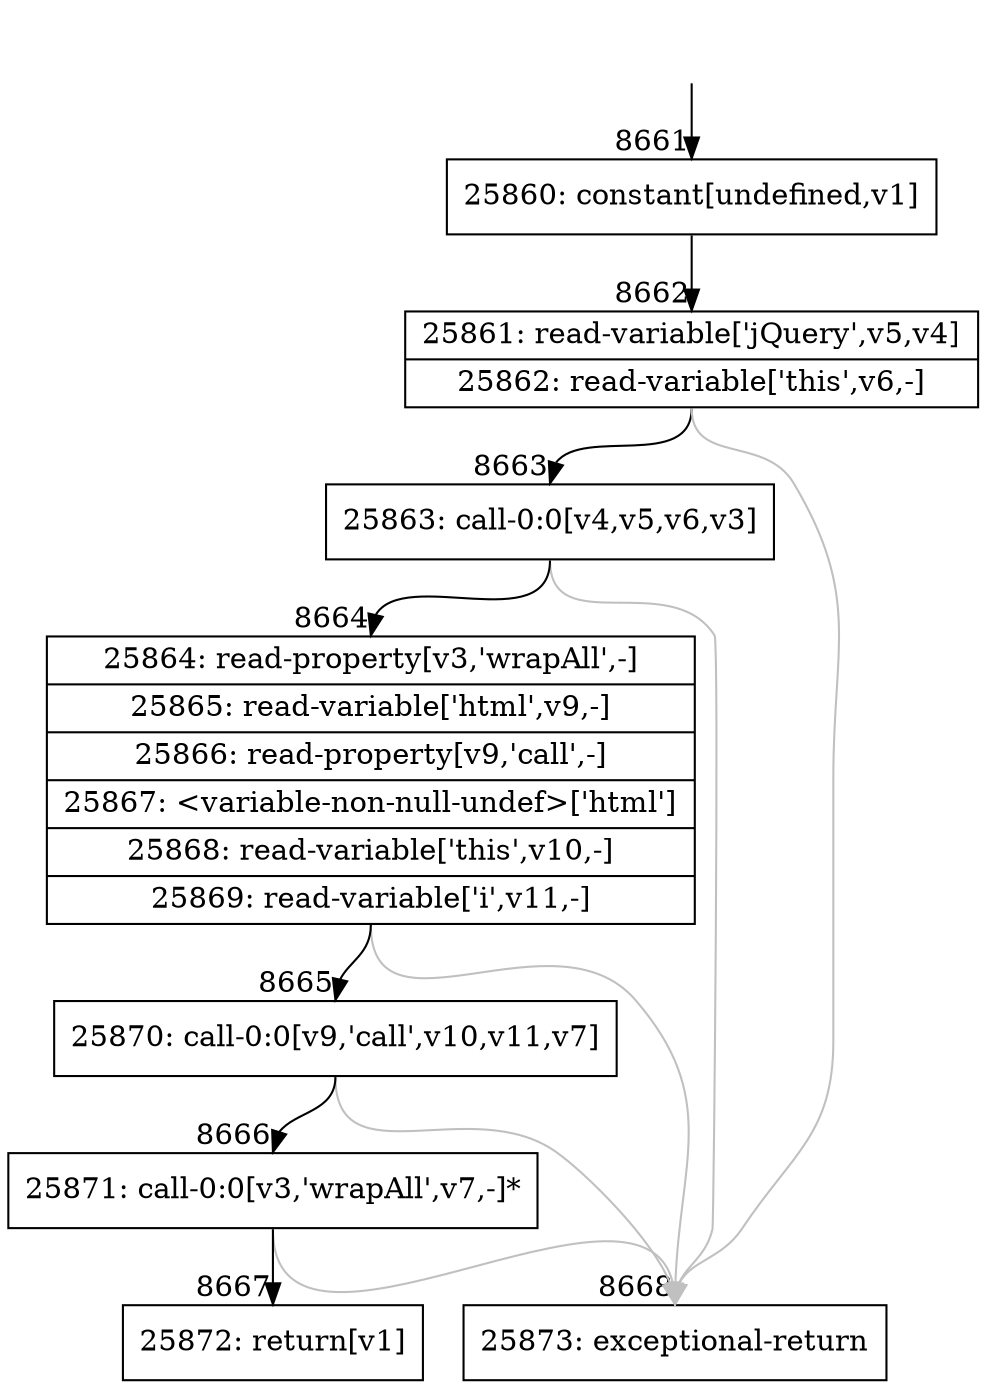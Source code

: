digraph {
rankdir="TD"
BB_entry529[shape=none,label=""];
BB_entry529 -> BB8661 [tailport=s, headport=n, headlabel="    8661"]
BB8661 [shape=record label="{25860: constant[undefined,v1]}" ] 
BB8661 -> BB8662 [tailport=s, headport=n, headlabel="      8662"]
BB8662 [shape=record label="{25861: read-variable['jQuery',v5,v4]|25862: read-variable['this',v6,-]}" ] 
BB8662 -> BB8663 [tailport=s, headport=n, headlabel="      8663"]
BB8662 -> BB8668 [tailport=s, headport=n, color=gray, headlabel="      8668"]
BB8663 [shape=record label="{25863: call-0:0[v4,v5,v6,v3]}" ] 
BB8663 -> BB8664 [tailport=s, headport=n, headlabel="      8664"]
BB8663 -> BB8668 [tailport=s, headport=n, color=gray]
BB8664 [shape=record label="{25864: read-property[v3,'wrapAll',-]|25865: read-variable['html',v9,-]|25866: read-property[v9,'call',-]|25867: \<variable-non-null-undef\>['html']|25868: read-variable['this',v10,-]|25869: read-variable['i',v11,-]}" ] 
BB8664 -> BB8665 [tailport=s, headport=n, headlabel="      8665"]
BB8664 -> BB8668 [tailport=s, headport=n, color=gray]
BB8665 [shape=record label="{25870: call-0:0[v9,'call',v10,v11,v7]}" ] 
BB8665 -> BB8666 [tailport=s, headport=n, headlabel="      8666"]
BB8665 -> BB8668 [tailport=s, headport=n, color=gray]
BB8666 [shape=record label="{25871: call-0:0[v3,'wrapAll',v7,-]*}" ] 
BB8666 -> BB8667 [tailport=s, headport=n, headlabel="      8667"]
BB8666 -> BB8668 [tailport=s, headport=n, color=gray]
BB8667 [shape=record label="{25872: return[v1]}" ] 
BB8668 [shape=record label="{25873: exceptional-return}" ] 
}
